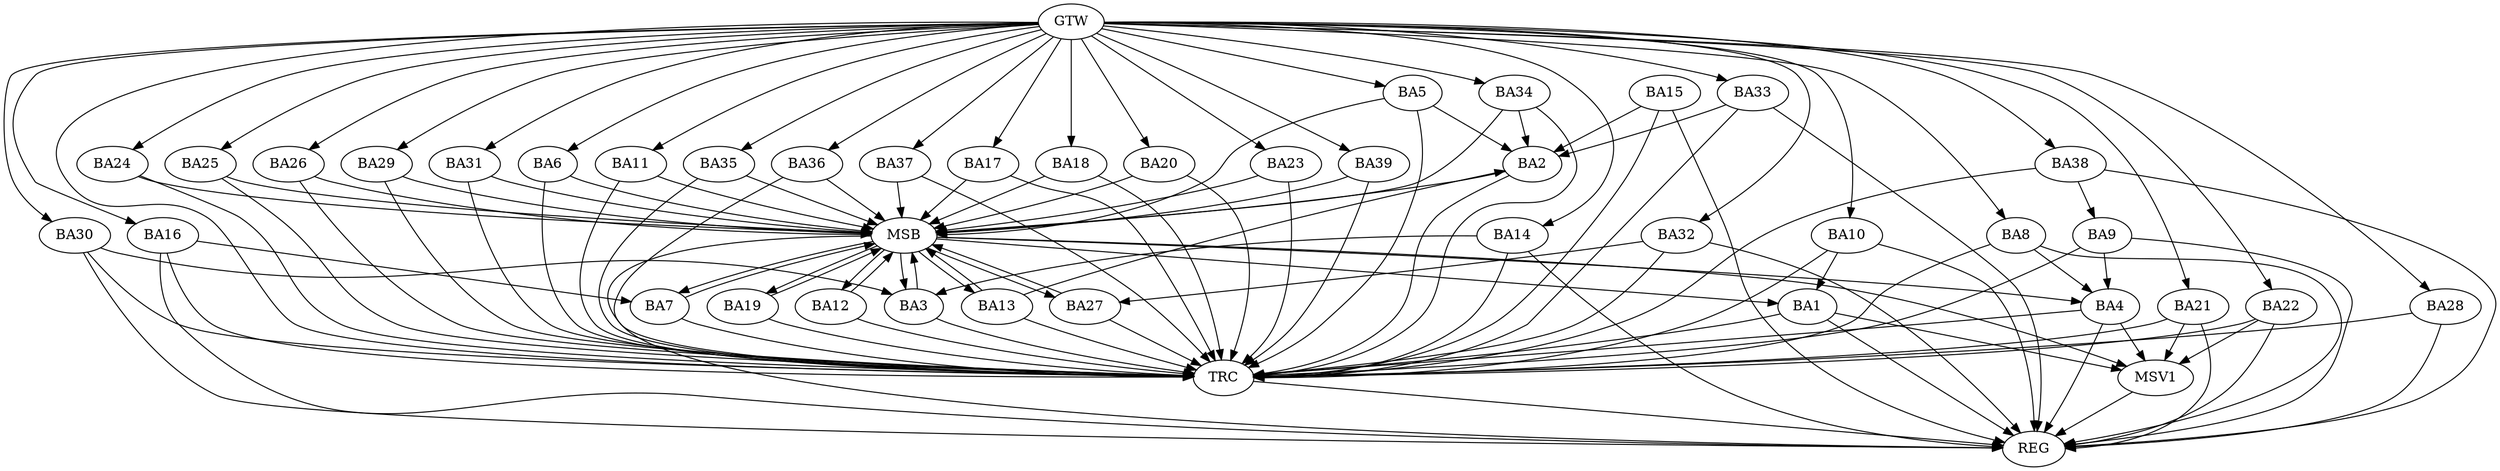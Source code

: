 strict digraph G {
  BA1 [ label="BA1" ];
  BA2 [ label="BA2" ];
  BA3 [ label="BA3" ];
  BA4 [ label="BA4" ];
  BA5 [ label="BA5" ];
  BA6 [ label="BA6" ];
  BA7 [ label="BA7" ];
  BA8 [ label="BA8" ];
  BA9 [ label="BA9" ];
  BA10 [ label="BA10" ];
  BA11 [ label="BA11" ];
  BA12 [ label="BA12" ];
  BA13 [ label="BA13" ];
  BA14 [ label="BA14" ];
  BA15 [ label="BA15" ];
  BA16 [ label="BA16" ];
  BA17 [ label="BA17" ];
  BA18 [ label="BA18" ];
  BA19 [ label="BA19" ];
  BA20 [ label="BA20" ];
  BA21 [ label="BA21" ];
  BA22 [ label="BA22" ];
  BA23 [ label="BA23" ];
  BA24 [ label="BA24" ];
  BA25 [ label="BA25" ];
  BA26 [ label="BA26" ];
  BA27 [ label="BA27" ];
  BA28 [ label="BA28" ];
  BA29 [ label="BA29" ];
  BA30 [ label="BA30" ];
  BA31 [ label="BA31" ];
  BA32 [ label="BA32" ];
  BA33 [ label="BA33" ];
  BA34 [ label="BA34" ];
  BA35 [ label="BA35" ];
  BA36 [ label="BA36" ];
  BA37 [ label="BA37" ];
  BA38 [ label="BA38" ];
  BA39 [ label="BA39" ];
  GTW [ label="GTW" ];
  REG [ label="REG" ];
  MSB [ label="MSB" ];
  TRC [ label="TRC" ];
  MSV1 [ label="MSV1" ];
  BA8 -> BA4;
  BA9 -> BA4;
  BA10 -> BA1;
  BA14 -> BA3;
  BA16 -> BA7;
  BA30 -> BA3;
  BA32 -> BA27;
  BA38 -> BA9;
  GTW -> BA5;
  GTW -> BA6;
  GTW -> BA8;
  GTW -> BA10;
  GTW -> BA11;
  GTW -> BA14;
  GTW -> BA16;
  GTW -> BA17;
  GTW -> BA18;
  GTW -> BA20;
  GTW -> BA21;
  GTW -> BA22;
  GTW -> BA23;
  GTW -> BA24;
  GTW -> BA25;
  GTW -> BA26;
  GTW -> BA28;
  GTW -> BA29;
  GTW -> BA30;
  GTW -> BA31;
  GTW -> BA32;
  GTW -> BA33;
  GTW -> BA34;
  GTW -> BA35;
  GTW -> BA36;
  GTW -> BA37;
  GTW -> BA38;
  GTW -> BA39;
  BA1 -> REG;
  BA4 -> REG;
  BA8 -> REG;
  BA9 -> REG;
  BA10 -> REG;
  BA14 -> REG;
  BA15 -> REG;
  BA16 -> REG;
  BA21 -> REG;
  BA22 -> REG;
  BA28 -> REG;
  BA30 -> REG;
  BA32 -> REG;
  BA33 -> REG;
  BA38 -> REG;
  BA2 -> MSB;
  MSB -> BA1;
  MSB -> REG;
  BA3 -> MSB;
  BA5 -> MSB;
  BA6 -> MSB;
  BA7 -> MSB;
  BA11 -> MSB;
  BA12 -> MSB;
  MSB -> BA3;
  BA13 -> MSB;
  BA17 -> MSB;
  MSB -> BA13;
  BA18 -> MSB;
  BA19 -> MSB;
  BA20 -> MSB;
  BA23 -> MSB;
  MSB -> BA19;
  BA24 -> MSB;
  MSB -> BA12;
  BA25 -> MSB;
  MSB -> BA4;
  BA26 -> MSB;
  MSB -> BA7;
  BA27 -> MSB;
  BA29 -> MSB;
  BA31 -> MSB;
  BA34 -> MSB;
  MSB -> BA27;
  BA35 -> MSB;
  BA36 -> MSB;
  BA37 -> MSB;
  BA39 -> MSB;
  BA1 -> TRC;
  BA2 -> TRC;
  BA3 -> TRC;
  BA4 -> TRC;
  BA5 -> TRC;
  BA6 -> TRC;
  BA7 -> TRC;
  BA8 -> TRC;
  BA9 -> TRC;
  BA10 -> TRC;
  BA11 -> TRC;
  BA12 -> TRC;
  BA13 -> TRC;
  BA14 -> TRC;
  BA15 -> TRC;
  BA16 -> TRC;
  BA17 -> TRC;
  BA18 -> TRC;
  BA19 -> TRC;
  BA20 -> TRC;
  BA21 -> TRC;
  BA22 -> TRC;
  BA23 -> TRC;
  BA24 -> TRC;
  BA25 -> TRC;
  BA26 -> TRC;
  BA27 -> TRC;
  BA28 -> TRC;
  BA29 -> TRC;
  BA30 -> TRC;
  BA31 -> TRC;
  BA32 -> TRC;
  BA33 -> TRC;
  BA34 -> TRC;
  BA35 -> TRC;
  BA36 -> TRC;
  BA37 -> TRC;
  BA38 -> TRC;
  BA39 -> TRC;
  GTW -> TRC;
  TRC -> REG;
  BA34 -> BA2;
  BA33 -> BA2;
  BA13 -> BA2;
  BA5 -> BA2;
  BA15 -> BA2;
  BA1 -> MSV1;
  BA4 -> MSV1;
  BA21 -> MSV1;
  BA22 -> MSV1;
  MSB -> MSV1;
  MSV1 -> REG;
}
